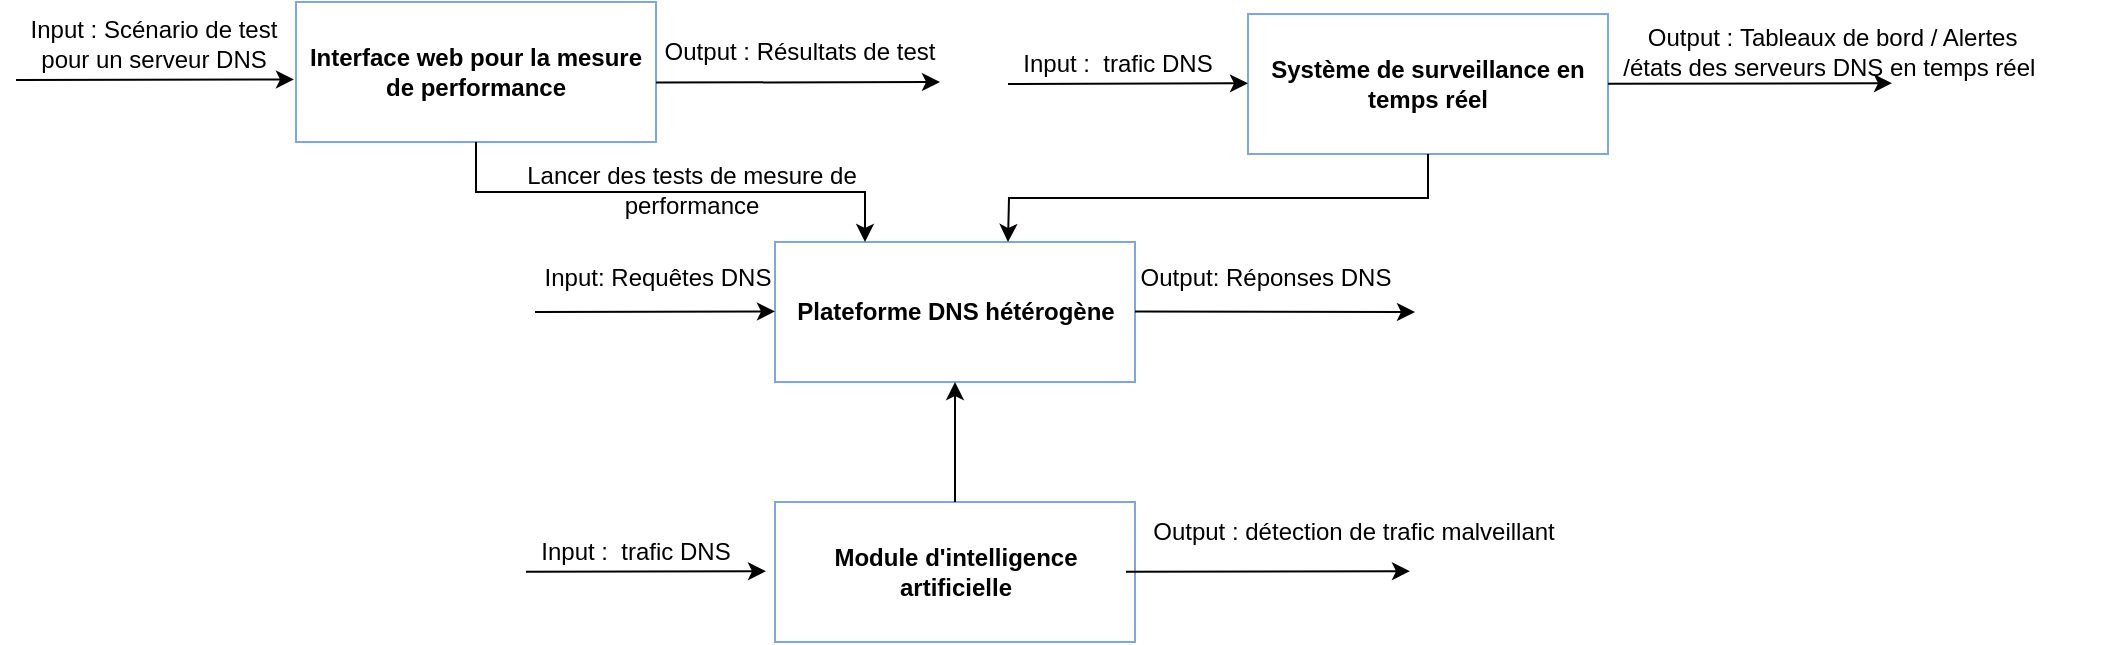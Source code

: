 <mxfile version="24.7.6">
  <diagram name="Page-1" id="UqSJ1tIcwywqDu3bp6jN">
    <mxGraphModel dx="875" dy="442" grid="1" gridSize="10" guides="1" tooltips="1" connect="1" arrows="1" fold="1" page="1" pageScale="1" pageWidth="827" pageHeight="1169" math="0" shadow="0">
      <root>
        <mxCell id="0" />
        <mxCell id="1" parent="0" />
        <mxCell id="Gbn4mrA4kxASusW9BIGw-1" value="&lt;b&gt;Plateforme DNS hétérogène&lt;/b&gt;" style="rounded=0;whiteSpace=wrap;html=1;strokeColor=#7EA6E0;" vertex="1" parent="1">
          <mxGeometry x="403.5" y="290" width="180" height="70" as="geometry" />
        </mxCell>
        <mxCell id="Gbn4mrA4kxASusW9BIGw-2" value="&lt;b&gt;Interface web pour la mesure de performance&lt;/b&gt;" style="rounded=0;whiteSpace=wrap;html=1;fillColor=#FFFFFF;strokeColor=#7EA6E0;" vertex="1" parent="1">
          <mxGeometry x="164" y="170" width="180" height="70" as="geometry" />
        </mxCell>
        <mxCell id="Gbn4mrA4kxASusW9BIGw-4" value="&lt;b&gt;Système de surveillance en temps réel&lt;/b&gt;" style="rounded=0;whiteSpace=wrap;html=1;strokeColor=#7EA6E0;" vertex="1" parent="1">
          <mxGeometry x="640" y="176" width="180" height="70" as="geometry" />
        </mxCell>
        <mxCell id="Gbn4mrA4kxASusW9BIGw-5" value="&lt;b&gt;Module d&#39;intelligence artificielle&lt;/b&gt;" style="rounded=0;whiteSpace=wrap;html=1;strokeColor=#7EA6E0;" vertex="1" parent="1">
          <mxGeometry x="403.5" y="420" width="180" height="70" as="geometry" />
        </mxCell>
        <mxCell id="Gbn4mrA4kxASusW9BIGw-6" value="" style="endArrow=classic;html=1;rounded=0;" edge="1" parent="1">
          <mxGeometry width="50" height="50" relative="1" as="geometry">
            <mxPoint x="283.5" y="325" as="sourcePoint" />
            <mxPoint x="403.5" y="324.7" as="targetPoint" />
          </mxGeometry>
        </mxCell>
        <mxCell id="Gbn4mrA4kxASusW9BIGw-7" value="" style="endArrow=classic;html=1;rounded=0;" edge="1" parent="1">
          <mxGeometry width="50" height="50" relative="1" as="geometry">
            <mxPoint x="583.5" y="324.7" as="sourcePoint" />
            <mxPoint x="723.5" y="325" as="targetPoint" />
          </mxGeometry>
        </mxCell>
        <mxCell id="Gbn4mrA4kxASusW9BIGw-8" value="Input: Requêtes DNS" style="text;html=1;align=center;verticalAlign=middle;whiteSpace=wrap;rounded=0;" vertex="1" parent="1">
          <mxGeometry x="280" y="293" width="130" height="30" as="geometry" />
        </mxCell>
        <mxCell id="Gbn4mrA4kxASusW9BIGw-9" value="Output: Réponses DNS" style="text;html=1;align=center;verticalAlign=middle;whiteSpace=wrap;rounded=0;" vertex="1" parent="1">
          <mxGeometry x="583.5" y="293" width="130" height="30" as="geometry" />
        </mxCell>
        <mxCell id="Gbn4mrA4kxASusW9BIGw-10" value="" style="endArrow=classic;html=1;rounded=0;" edge="1" parent="1">
          <mxGeometry width="50" height="50" relative="1" as="geometry">
            <mxPoint x="24" y="209" as="sourcePoint" />
            <mxPoint x="163" y="208.7" as="targetPoint" />
          </mxGeometry>
        </mxCell>
        <mxCell id="Gbn4mrA4kxASusW9BIGw-11" value="Input : Scénario de test pour un serveur DNS" style="text;html=1;align=center;verticalAlign=middle;whiteSpace=wrap;rounded=0;" vertex="1" parent="1">
          <mxGeometry x="18" y="176" width="150" height="30" as="geometry" />
        </mxCell>
        <mxCell id="Gbn4mrA4kxASusW9BIGw-12" value="Output : Résultats de test" style="text;html=1;align=center;verticalAlign=middle;whiteSpace=wrap;rounded=0;" vertex="1" parent="1">
          <mxGeometry x="346" y="180" width="140" height="30" as="geometry" />
        </mxCell>
        <mxCell id="Gbn4mrA4kxASusW9BIGw-13" value="" style="endArrow=classic;html=1;rounded=0;entryX=1;entryY=1;entryDx=0;entryDy=0;" edge="1" parent="1" target="Gbn4mrA4kxASusW9BIGw-12">
          <mxGeometry width="50" height="50" relative="1" as="geometry">
            <mxPoint x="344" y="210.3" as="sourcePoint" />
            <mxPoint x="464" y="210" as="targetPoint" />
          </mxGeometry>
        </mxCell>
        <mxCell id="Gbn4mrA4kxASusW9BIGw-14" value="Input :&amp;nbsp; trafic DNS" style="text;html=1;align=center;verticalAlign=middle;whiteSpace=wrap;rounded=0;" vertex="1" parent="1">
          <mxGeometry x="500" y="186" width="150" height="30" as="geometry" />
        </mxCell>
        <mxCell id="Gbn4mrA4kxASusW9BIGw-15" value="" style="endArrow=classic;html=1;rounded=0;" edge="1" parent="1">
          <mxGeometry width="50" height="50" relative="1" as="geometry">
            <mxPoint x="520" y="210.96" as="sourcePoint" />
            <mxPoint x="640" y="210.66" as="targetPoint" />
          </mxGeometry>
        </mxCell>
        <mxCell id="Gbn4mrA4kxASusW9BIGw-16" value="" style="endArrow=classic;html=1;rounded=0;entryX=1;entryY=1;entryDx=0;entryDy=0;" edge="1" parent="1">
          <mxGeometry width="50" height="50" relative="1" as="geometry">
            <mxPoint x="820" y="210.88" as="sourcePoint" />
            <mxPoint x="962" y="210.58" as="targetPoint" />
          </mxGeometry>
        </mxCell>
        <mxCell id="Gbn4mrA4kxASusW9BIGw-17" value="Output :&amp;nbsp;Tableaux de bord / Alertes&amp;nbsp;&lt;div&gt;/états des serveurs DNS en temps réel&amp;nbsp;&amp;nbsp;&lt;/div&gt;" style="text;html=1;align=center;verticalAlign=middle;whiteSpace=wrap;rounded=0;" vertex="1" parent="1">
          <mxGeometry x="800" y="180" width="268" height="30" as="geometry" />
        </mxCell>
        <mxCell id="Gbn4mrA4kxASusW9BIGw-18" value="" style="endArrow=classic;html=1;rounded=0;" edge="1" parent="1">
          <mxGeometry width="50" height="50" relative="1" as="geometry">
            <mxPoint x="279" y="454.88" as="sourcePoint" />
            <mxPoint x="399" y="454.58" as="targetPoint" />
          </mxGeometry>
        </mxCell>
        <mxCell id="Gbn4mrA4kxASusW9BIGw-19" value="Input :&amp;nbsp; trafic DNS" style="text;html=1;align=center;verticalAlign=middle;whiteSpace=wrap;rounded=0;" vertex="1" parent="1">
          <mxGeometry x="259" y="430" width="150" height="30" as="geometry" />
        </mxCell>
        <mxCell id="Gbn4mrA4kxASusW9BIGw-20" value="Output : détection de trafic malveillant" style="text;html=1;align=center;verticalAlign=middle;whiteSpace=wrap;rounded=0;" vertex="1" parent="1">
          <mxGeometry x="559" y="420" width="268" height="30" as="geometry" />
        </mxCell>
        <mxCell id="Gbn4mrA4kxASusW9BIGw-21" value="" style="endArrow=classic;html=1;rounded=0;entryX=1;entryY=1;entryDx=0;entryDy=0;" edge="1" parent="1">
          <mxGeometry width="50" height="50" relative="1" as="geometry">
            <mxPoint x="579" y="454.88" as="sourcePoint" />
            <mxPoint x="721" y="454.58" as="targetPoint" />
          </mxGeometry>
        </mxCell>
        <mxCell id="Gbn4mrA4kxASusW9BIGw-26" value="" style="endArrow=classic;html=1;rounded=0;exitX=0.5;exitY=1;exitDx=0;exitDy=0;entryX=0.25;entryY=0;entryDx=0;entryDy=0;edgeStyle=orthogonalEdgeStyle;" edge="1" parent="1" source="Gbn4mrA4kxASusW9BIGw-2" target="Gbn4mrA4kxASusW9BIGw-1">
          <mxGeometry width="50" height="50" relative="1" as="geometry">
            <mxPoint x="240.2" y="297.2" as="sourcePoint" />
            <mxPoint x="240.0" y="240.0" as="targetPoint" />
          </mxGeometry>
        </mxCell>
        <mxCell id="Gbn4mrA4kxASusW9BIGw-27" value="Lancer des tests de mesure de performance" style="text;html=1;align=center;verticalAlign=middle;whiteSpace=wrap;rounded=0;" vertex="1" parent="1">
          <mxGeometry x="254" y="249" width="216" height="30" as="geometry" />
        </mxCell>
        <mxCell id="Gbn4mrA4kxASusW9BIGw-30" value="" style="endArrow=classic;html=1;rounded=0;exitX=0.5;exitY=1;exitDx=0;exitDy=0;edgeStyle=orthogonalEdgeStyle;" edge="1" parent="1" source="Gbn4mrA4kxASusW9BIGw-4">
          <mxGeometry width="50" height="50" relative="1" as="geometry">
            <mxPoint x="680" y="183" as="sourcePoint" />
            <mxPoint x="520" y="290" as="targetPoint" />
          </mxGeometry>
        </mxCell>
        <mxCell id="Gbn4mrA4kxASusW9BIGw-32" value="" style="endArrow=classic;html=1;rounded=0;entryX=0.5;entryY=1;entryDx=0;entryDy=0;exitX=0.5;exitY=0;exitDx=0;exitDy=0;" edge="1" parent="1" source="Gbn4mrA4kxASusW9BIGw-5" target="Gbn4mrA4kxASusW9BIGw-1">
          <mxGeometry width="50" height="50" relative="1" as="geometry">
            <mxPoint x="494" y="420" as="sourcePoint" />
            <mxPoint x="496.5" y="360" as="targetPoint" />
          </mxGeometry>
        </mxCell>
      </root>
    </mxGraphModel>
  </diagram>
</mxfile>

